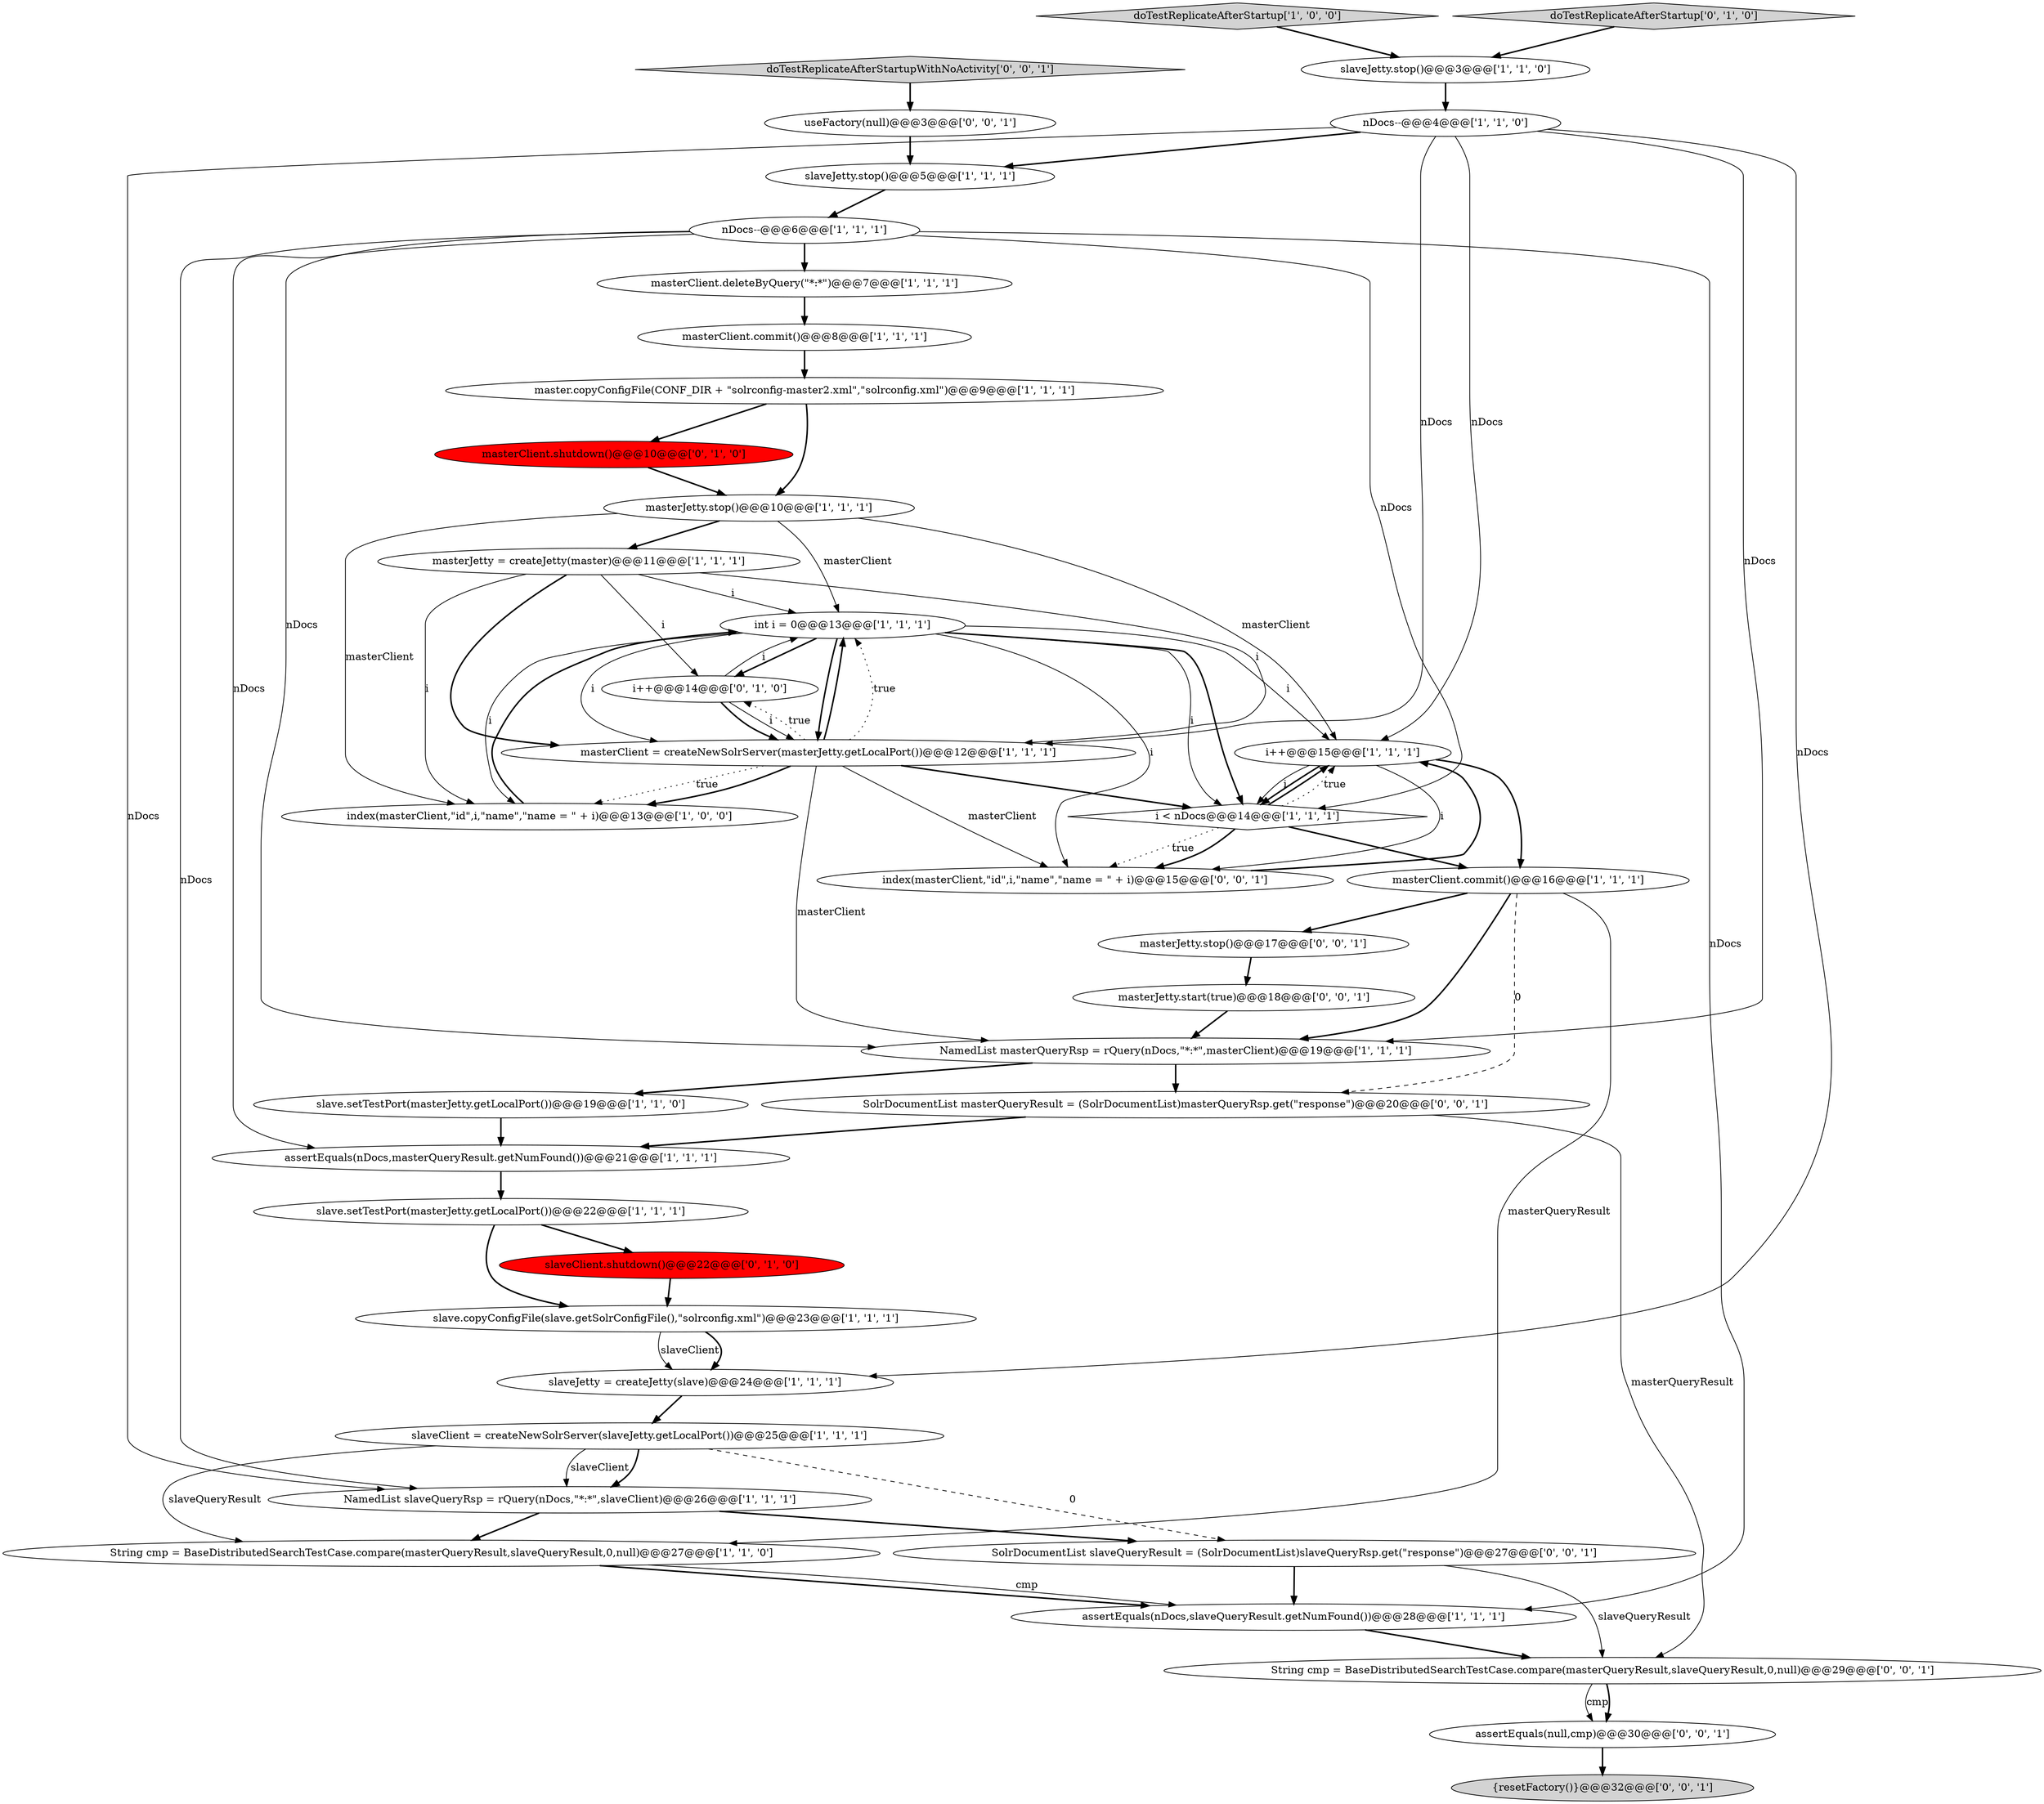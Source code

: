 digraph {
11 [style = filled, label = "slaveJetty.stop()@@@3@@@['1', '1', '0']", fillcolor = white, shape = ellipse image = "AAA0AAABBB1BBB"];
15 [style = filled, label = "i < nDocs@@@14@@@['1', '1', '1']", fillcolor = white, shape = diamond image = "AAA0AAABBB1BBB"];
12 [style = filled, label = "assertEquals(nDocs,masterQueryResult.getNumFound())@@@21@@@['1', '1', '1']", fillcolor = white, shape = ellipse image = "AAA0AAABBB1BBB"];
19 [style = filled, label = "nDocs--@@@4@@@['1', '1', '0']", fillcolor = white, shape = ellipse image = "AAA0AAABBB1BBB"];
3 [style = filled, label = "doTestReplicateAfterStartup['1', '0', '0']", fillcolor = lightgray, shape = diamond image = "AAA0AAABBB1BBB"];
5 [style = filled, label = "masterClient.deleteByQuery(\"*:*\")@@@7@@@['1', '1', '1']", fillcolor = white, shape = ellipse image = "AAA0AAABBB1BBB"];
22 [style = filled, label = "slave.setTestPort(masterJetty.getLocalPort())@@@19@@@['1', '1', '0']", fillcolor = white, shape = ellipse image = "AAA0AAABBB1BBB"];
6 [style = filled, label = "int i = 0@@@13@@@['1', '1', '1']", fillcolor = white, shape = ellipse image = "AAA0AAABBB1BBB"];
16 [style = filled, label = "String cmp = BaseDistributedSearchTestCase.compare(masterQueryResult,slaveQueryResult,0,null)@@@27@@@['1', '1', '0']", fillcolor = white, shape = ellipse image = "AAA0AAABBB1BBB"];
35 [style = filled, label = "masterJetty.start(true)@@@18@@@['0', '0', '1']", fillcolor = white, shape = ellipse image = "AAA0AAABBB3BBB"];
30 [style = filled, label = "SolrDocumentList slaveQueryResult = (SolrDocumentList)slaveQueryRsp.get(\"response\")@@@27@@@['0', '0', '1']", fillcolor = white, shape = ellipse image = "AAA0AAABBB3BBB"];
25 [style = filled, label = "i++@@@15@@@['1', '1', '1']", fillcolor = white, shape = ellipse image = "AAA0AAABBB1BBB"];
33 [style = filled, label = "String cmp = BaseDistributedSearchTestCase.compare(masterQueryResult,slaveQueryResult,0,null)@@@29@@@['0', '0', '1']", fillcolor = white, shape = ellipse image = "AAA0AAABBB3BBB"];
8 [style = filled, label = "slave.setTestPort(masterJetty.getLocalPort())@@@22@@@['1', '1', '1']", fillcolor = white, shape = ellipse image = "AAA0AAABBB1BBB"];
1 [style = filled, label = "master.copyConfigFile(CONF_DIR + \"solrconfig-master2.xml\",\"solrconfig.xml\")@@@9@@@['1', '1', '1']", fillcolor = white, shape = ellipse image = "AAA0AAABBB1BBB"];
36 [style = filled, label = "assertEquals(null,cmp)@@@30@@@['0', '0', '1']", fillcolor = white, shape = ellipse image = "AAA0AAABBB3BBB"];
17 [style = filled, label = "assertEquals(nDocs,slaveQueryResult.getNumFound())@@@28@@@['1', '1', '1']", fillcolor = white, shape = ellipse image = "AAA0AAABBB1BBB"];
13 [style = filled, label = "slave.copyConfigFile(slave.getSolrConfigFile(),\"solrconfig.xml\")@@@23@@@['1', '1', '1']", fillcolor = white, shape = ellipse image = "AAA0AAABBB1BBB"];
4 [style = filled, label = "masterClient.commit()@@@16@@@['1', '1', '1']", fillcolor = white, shape = ellipse image = "AAA0AAABBB1BBB"];
14 [style = filled, label = "masterJetty.stop()@@@10@@@['1', '1', '1']", fillcolor = white, shape = ellipse image = "AAA0AAABBB1BBB"];
39 [style = filled, label = "doTestReplicateAfterStartupWithNoActivity['0', '0', '1']", fillcolor = lightgray, shape = diamond image = "AAA0AAABBB3BBB"];
2 [style = filled, label = "slaveJetty = createJetty(slave)@@@24@@@['1', '1', '1']", fillcolor = white, shape = ellipse image = "AAA0AAABBB1BBB"];
9 [style = filled, label = "masterJetty = createJetty(master)@@@11@@@['1', '1', '1']", fillcolor = white, shape = ellipse image = "AAA0AAABBB1BBB"];
10 [style = filled, label = "NamedList masterQueryRsp = rQuery(nDocs,\"*:*\",masterClient)@@@19@@@['1', '1', '1']", fillcolor = white, shape = ellipse image = "AAA0AAABBB1BBB"];
26 [style = filled, label = "i++@@@14@@@['0', '1', '0']", fillcolor = white, shape = ellipse image = "AAA0AAABBB2BBB"];
34 [style = filled, label = "masterJetty.stop()@@@17@@@['0', '0', '1']", fillcolor = white, shape = ellipse image = "AAA0AAABBB3BBB"];
18 [style = filled, label = "slaveClient = createNewSolrServer(slaveJetty.getLocalPort())@@@25@@@['1', '1', '1']", fillcolor = white, shape = ellipse image = "AAA0AAABBB1BBB"];
21 [style = filled, label = "masterClient.commit()@@@8@@@['1', '1', '1']", fillcolor = white, shape = ellipse image = "AAA0AAABBB1BBB"];
37 [style = filled, label = "useFactory(null)@@@3@@@['0', '0', '1']", fillcolor = white, shape = ellipse image = "AAA0AAABBB3BBB"];
28 [style = filled, label = "masterClient.shutdown()@@@10@@@['0', '1', '0']", fillcolor = red, shape = ellipse image = "AAA1AAABBB2BBB"];
32 [style = filled, label = "index(masterClient,\"id\",i,\"name\",\"name = \" + i)@@@15@@@['0', '0', '1']", fillcolor = white, shape = ellipse image = "AAA0AAABBB3BBB"];
29 [style = filled, label = "doTestReplicateAfterStartup['0', '1', '0']", fillcolor = lightgray, shape = diamond image = "AAA0AAABBB2BBB"];
31 [style = filled, label = "{resetFactory()}@@@32@@@['0', '0', '1']", fillcolor = lightgray, shape = ellipse image = "AAA0AAABBB3BBB"];
7 [style = filled, label = "nDocs--@@@6@@@['1', '1', '1']", fillcolor = white, shape = ellipse image = "AAA0AAABBB1BBB"];
38 [style = filled, label = "SolrDocumentList masterQueryResult = (SolrDocumentList)masterQueryRsp.get(\"response\")@@@20@@@['0', '0', '1']", fillcolor = white, shape = ellipse image = "AAA0AAABBB3BBB"];
27 [style = filled, label = "slaveClient.shutdown()@@@22@@@['0', '1', '0']", fillcolor = red, shape = ellipse image = "AAA1AAABBB2BBB"];
24 [style = filled, label = "slaveJetty.stop()@@@5@@@['1', '1', '1']", fillcolor = white, shape = ellipse image = "AAA0AAABBB1BBB"];
0 [style = filled, label = "index(masterClient,\"id\",i,\"name\",\"name = \" + i)@@@13@@@['1', '0', '0']", fillcolor = white, shape = ellipse image = "AAA0AAABBB1BBB"];
23 [style = filled, label = "NamedList slaveQueryRsp = rQuery(nDocs,\"*:*\",slaveClient)@@@26@@@['1', '1', '1']", fillcolor = white, shape = ellipse image = "AAA0AAABBB1BBB"];
20 [style = filled, label = "masterClient = createNewSolrServer(masterJetty.getLocalPort())@@@12@@@['1', '1', '1']", fillcolor = white, shape = ellipse image = "AAA0AAABBB1BBB"];
9->0 [style = solid, label="i"];
27->13 [style = bold, label=""];
7->10 [style = solid, label="nDocs"];
18->30 [style = dashed, label="0"];
15->25 [style = bold, label=""];
9->26 [style = solid, label="i"];
20->0 [style = dotted, label="true"];
20->0 [style = bold, label=""];
38->12 [style = bold, label=""];
7->17 [style = solid, label="nDocs"];
28->14 [style = bold, label=""];
18->23 [style = solid, label="slaveClient"];
19->24 [style = bold, label=""];
1->28 [style = bold, label=""];
33->36 [style = solid, label="cmp"];
38->33 [style = solid, label="masterQueryResult"];
9->6 [style = solid, label="i"];
21->1 [style = bold, label=""];
32->25 [style = bold, label=""];
20->32 [style = solid, label="masterClient"];
25->15 [style = bold, label=""];
14->9 [style = bold, label=""];
35->10 [style = bold, label=""];
8->27 [style = bold, label=""];
20->15 [style = bold, label=""];
20->10 [style = solid, label="masterClient"];
23->30 [style = bold, label=""];
19->20 [style = solid, label="nDocs"];
20->26 [style = dotted, label="true"];
36->31 [style = bold, label=""];
25->32 [style = solid, label="i"];
3->11 [style = bold, label=""];
2->18 [style = bold, label=""];
14->25 [style = solid, label="masterClient"];
16->17 [style = bold, label=""];
16->17 [style = solid, label="cmp"];
25->15 [style = solid, label="i"];
5->21 [style = bold, label=""];
7->5 [style = bold, label=""];
19->2 [style = solid, label="nDocs"];
33->36 [style = bold, label=""];
30->33 [style = solid, label="slaveQueryResult"];
6->15 [style = solid, label="i"];
34->35 [style = bold, label=""];
24->7 [style = bold, label=""];
29->11 [style = bold, label=""];
13->2 [style = solid, label="slaveClient"];
26->20 [style = bold, label=""];
20->6 [style = dotted, label="true"];
39->37 [style = bold, label=""];
4->10 [style = bold, label=""];
19->23 [style = solid, label="nDocs"];
6->26 [style = bold, label=""];
37->24 [style = bold, label=""];
30->17 [style = bold, label=""];
6->20 [style = solid, label="i"];
18->23 [style = bold, label=""];
4->38 [style = dashed, label="0"];
26->20 [style = solid, label="i"];
18->16 [style = solid, label="slaveQueryResult"];
9->20 [style = bold, label=""];
19->25 [style = solid, label="nDocs"];
6->15 [style = bold, label=""];
19->10 [style = solid, label="nDocs"];
15->32 [style = dotted, label="true"];
6->20 [style = bold, label=""];
26->6 [style = solid, label="i"];
12->8 [style = bold, label=""];
6->32 [style = solid, label="i"];
15->25 [style = dotted, label="true"];
7->12 [style = solid, label="nDocs"];
4->34 [style = bold, label=""];
10->38 [style = bold, label=""];
8->13 [style = bold, label=""];
13->2 [style = bold, label=""];
10->22 [style = bold, label=""];
7->15 [style = solid, label="nDocs"];
23->16 [style = bold, label=""];
14->0 [style = solid, label="masterClient"];
0->6 [style = bold, label=""];
25->4 [style = bold, label=""];
17->33 [style = bold, label=""];
20->6 [style = bold, label=""];
11->19 [style = bold, label=""];
7->23 [style = solid, label="nDocs"];
4->16 [style = solid, label="masterQueryResult"];
6->0 [style = solid, label="i"];
6->25 [style = solid, label="i"];
22->12 [style = bold, label=""];
15->4 [style = bold, label=""];
1->14 [style = bold, label=""];
9->20 [style = solid, label="i"];
14->6 [style = solid, label="masterClient"];
15->32 [style = bold, label=""];
}
